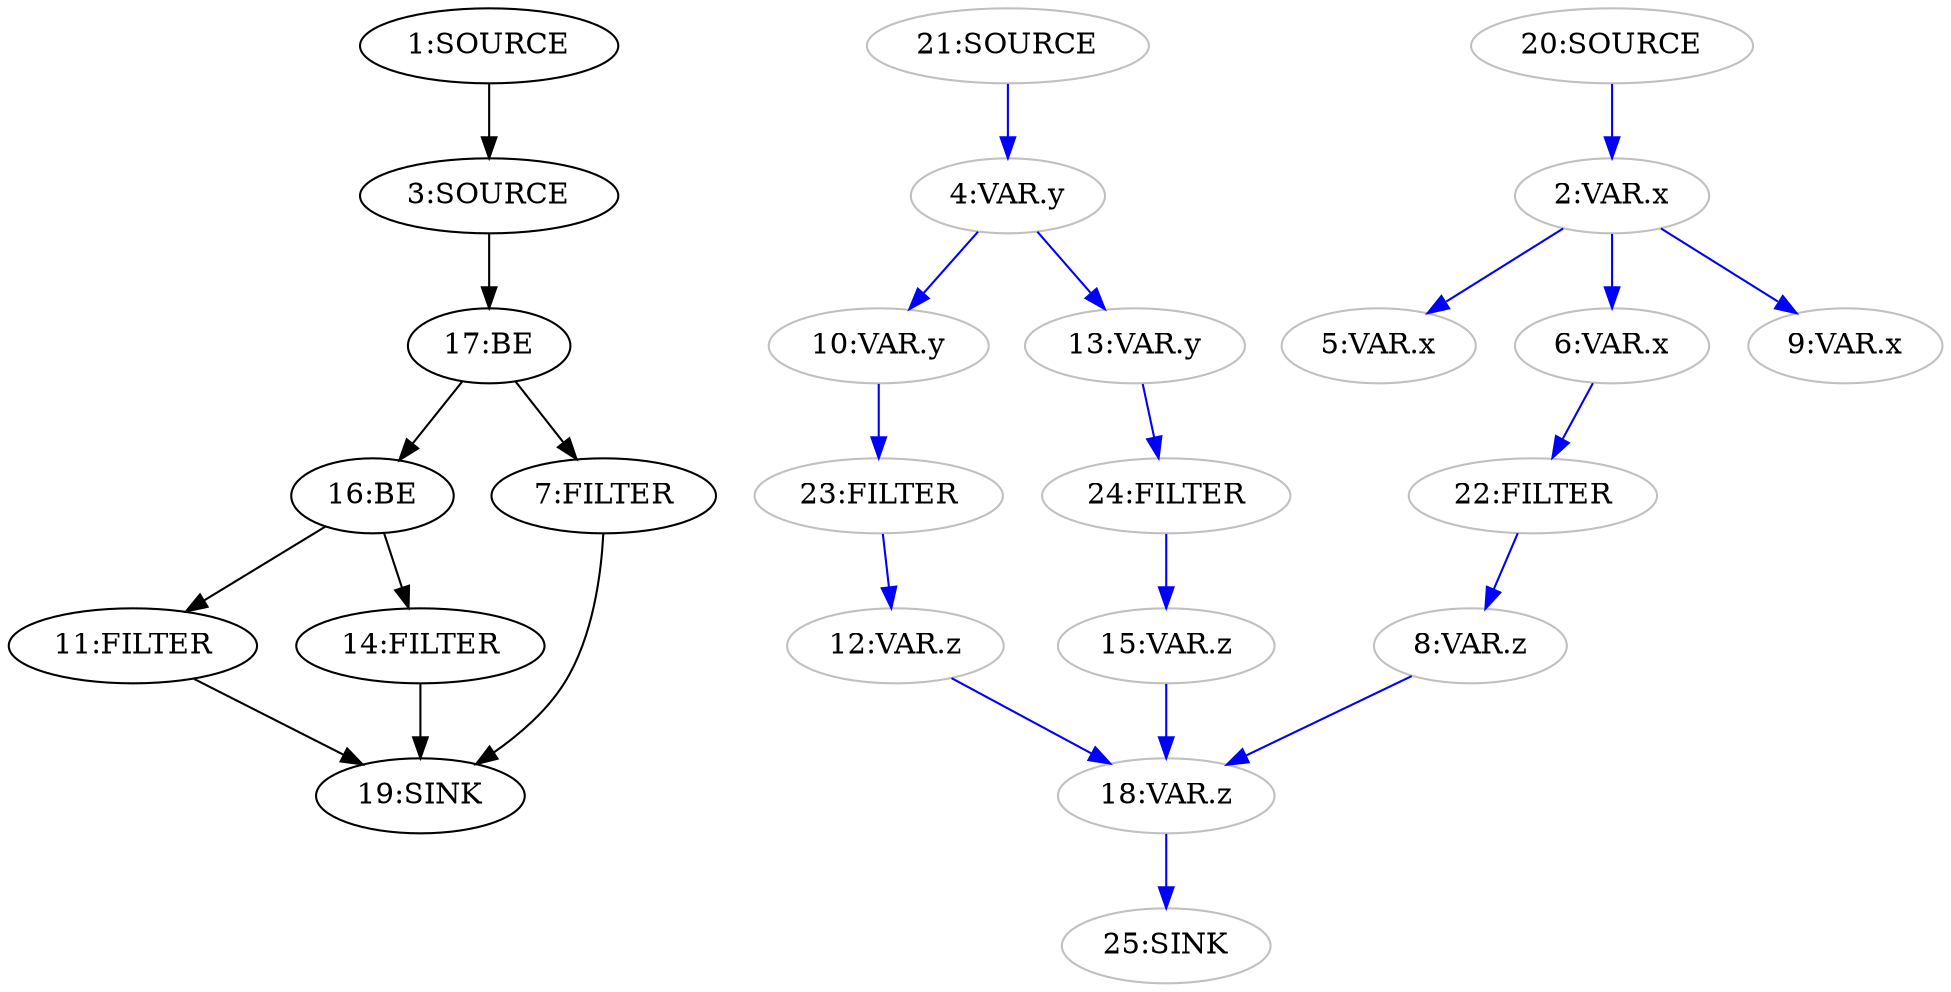 digraph {
  n17 [label="17:BE"];
  n16 [label="16:BE"];
  n7 [label="7:FILTER"];
  n11 [label="11:FILTER"];
  n14 [label="14:FILTER"];
  n1 [label="1:SOURCE"];
  n3 [label="3:SOURCE"];
  n19 [label="19:SINK"];
  n2 [label="2:VAR.x" color="grey"];
  n4 [label="4:VAR.y" color="grey"];
  n5 [label="5:VAR.x" color="grey"];
  n6 [label="6:VAR.x" color="grey"];
  n8 [label="8:VAR.z" color="grey"];
  n9 [label="9:VAR.x" color="grey"];
  n10 [label="10:VAR.y" color="grey"];
  n12 [label="12:VAR.z" color="grey"];
  n13 [label="13:VAR.y" color="grey"];
  n15 [label="15:VAR.z" color="grey"];
  n18 [label="18:VAR.z" color="grey"];
  n20 [label="20:SOURCE" color="grey"];
  n21 [label="21:SOURCE" color="grey"];
  n22 [label="22:FILTER" color="grey"];
  n23 [label="23:FILTER" color="grey"];
  n24 [label="24:FILTER" color="grey"];
  n25 [label="25:SINK" color="grey"];
  n1 -> n3 [color="black"];
  n3 -> n17 [color="black"];
  n7 -> n19 [color="black"];
  n11 -> n19 [color="black"];
  n14 -> n19 [color="black"];
  n16 -> n11 [color="black"];
  n16 -> n14 [color="black"];
  n17 -> n7 [color="black"];
  n17 -> n16 [color="black"];
  n2 -> n5 [color="blue"];
  n2 -> n6 [color="blue"];
  n2 -> n9 [color="blue"];
  n4 -> n10 [color="blue"];
  n4 -> n13 [color="blue"];
  n6 -> n22 [color="blue"];
  n8 -> n18 [color="blue"];
  n10 -> n23 [color="blue"];
  n12 -> n18 [color="blue"];
  n13 -> n24 [color="blue"];
  n15 -> n18 [color="blue"];
  n18 -> n25 [color="blue"];
  n20 -> n2 [color="blue"];
  n21 -> n4 [color="blue"];
  n22 -> n8 [color="blue"];
  n23 -> n12 [color="blue"];
  n24 -> n15 [color="blue"];
}
